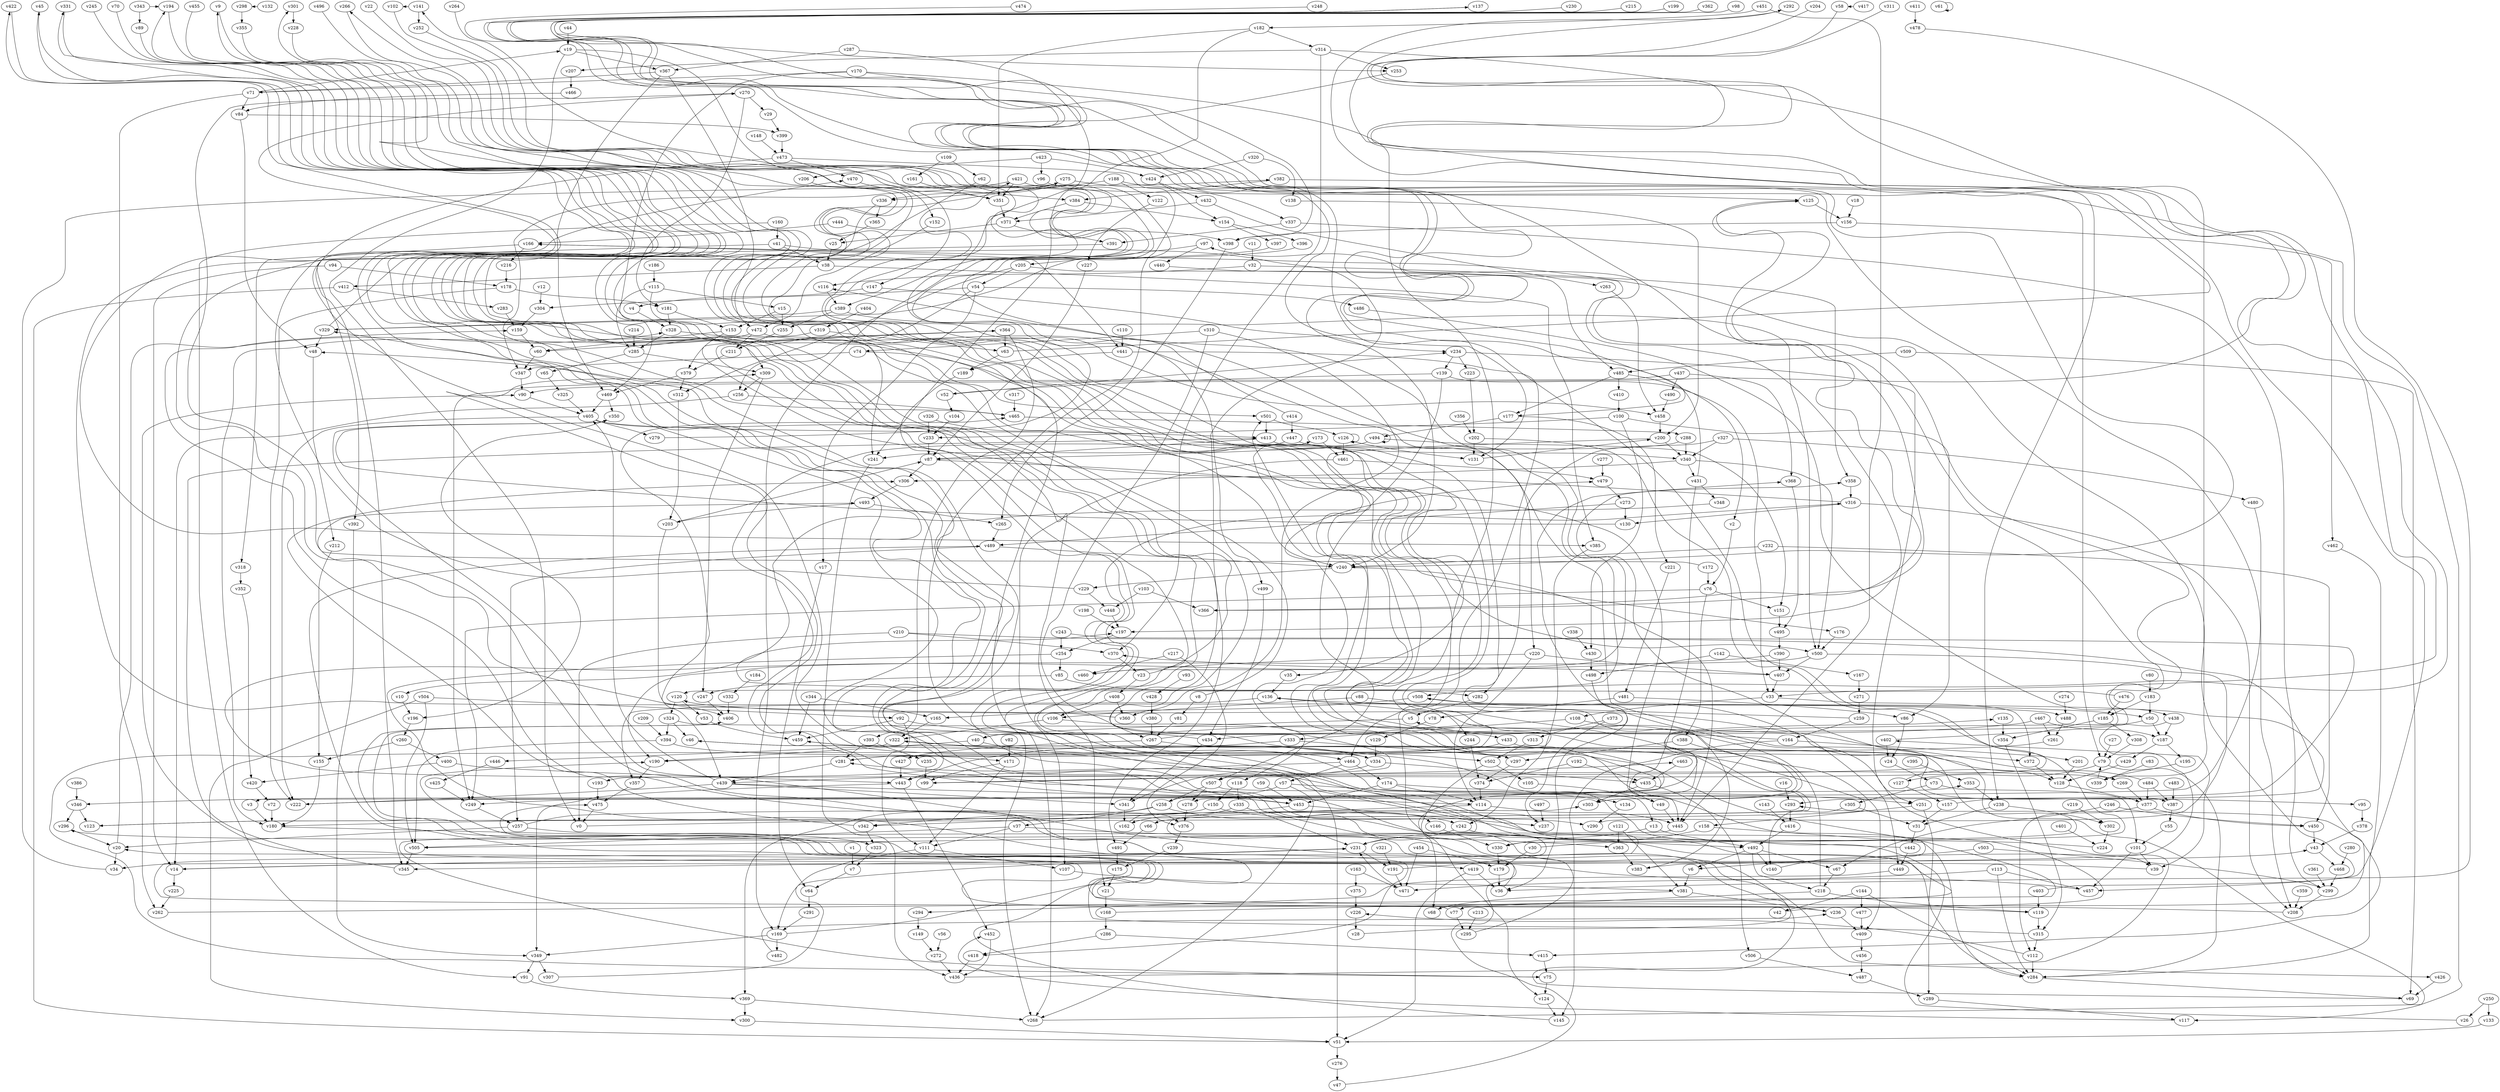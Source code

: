 // Benchmark game 751 - 510 vertices
// time_bound: 87
// targets: v438
digraph G {
    v0 [name="v0", player=0];
    v1 [name="v1", player=0];
    v2 [name="v2", player=1];
    v3 [name="v3", player=0];
    v4 [name="v4", player=1];
    v5 [name="v5", player=1];
    v6 [name="v6", player=0];
    v7 [name="v7", player=1];
    v8 [name="v8", player=0];
    v9 [name="v9", player=1];
    v10 [name="v10", player=1];
    v11 [name="v11", player=0];
    v12 [name="v12", player=1];
    v13 [name="v13", player=0];
    v14 [name="v14", player=0];
    v15 [name="v15", player=1];
    v16 [name="v16", player=1];
    v17 [name="v17", player=1];
    v18 [name="v18", player=0];
    v19 [name="v19", player=0];
    v20 [name="v20", player=0];
    v21 [name="v21", player=0];
    v22 [name="v22", player=1];
    v23 [name="v23", player=0];
    v24 [name="v24", player=1];
    v25 [name="v25", player=1];
    v26 [name="v26", player=0];
    v27 [name="v27", player=1];
    v28 [name="v28", player=1];
    v29 [name="v29", player=1];
    v30 [name="v30", player=0];
    v31 [name="v31", player=0];
    v32 [name="v32", player=0];
    v33 [name="v33", player=0];
    v34 [name="v34", player=1];
    v35 [name="v35", player=1];
    v36 [name="v36", player=0];
    v37 [name="v37", player=0];
    v38 [name="v38", player=1];
    v39 [name="v39", player=1];
    v40 [name="v40", player=1];
    v41 [name="v41", player=0];
    v42 [name="v42", player=0];
    v43 [name="v43", player=1];
    v44 [name="v44", player=0];
    v45 [name="v45", player=0];
    v46 [name="v46", player=1];
    v47 [name="v47", player=0];
    v48 [name="v48", player=1];
    v49 [name="v49", player=0];
    v50 [name="v50", player=0];
    v51 [name="v51", player=1];
    v52 [name="v52", player=0];
    v53 [name="v53", player=0];
    v54 [name="v54", player=0];
    v55 [name="v55", player=1];
    v56 [name="v56", player=1];
    v57 [name="v57", player=0];
    v58 [name="v58", player=0];
    v59 [name="v59", player=0];
    v60 [name="v60", player=0];
    v61 [name="v61", player=1];
    v62 [name="v62", player=1];
    v63 [name="v63", player=1];
    v64 [name="v64", player=0];
    v65 [name="v65", player=0];
    v66 [name="v66", player=1];
    v67 [name="v67", player=0];
    v68 [name="v68", player=0];
    v69 [name="v69", player=0];
    v70 [name="v70", player=0];
    v71 [name="v71", player=1];
    v72 [name="v72", player=1];
    v73 [name="v73", player=1];
    v74 [name="v74", player=0];
    v75 [name="v75", player=1];
    v76 [name="v76", player=1];
    v77 [name="v77", player=0];
    v78 [name="v78", player=0];
    v79 [name="v79", player=0];
    v80 [name="v80", player=1];
    v81 [name="v81", player=1];
    v82 [name="v82", player=0];
    v83 [name="v83", player=1];
    v84 [name="v84", player=0];
    v85 [name="v85", player=0];
    v86 [name="v86", player=1];
    v87 [name="v87", player=0];
    v88 [name="v88", player=0];
    v89 [name="v89", player=1];
    v90 [name="v90", player=1];
    v91 [name="v91", player=0];
    v92 [name="v92", player=1];
    v93 [name="v93", player=1];
    v94 [name="v94", player=1];
    v95 [name="v95", player=0];
    v96 [name="v96", player=0];
    v97 [name="v97", player=0];
    v98 [name="v98", player=0];
    v99 [name="v99", player=0];
    v100 [name="v100", player=0];
    v101 [name="v101", player=1];
    v102 [name="v102", player=0];
    v103 [name="v103", player=0];
    v104 [name="v104", player=0];
    v105 [name="v105", player=0];
    v106 [name="v106", player=1];
    v107 [name="v107", player=0];
    v108 [name="v108", player=1];
    v109 [name="v109", player=0];
    v110 [name="v110", player=0];
    v111 [name="v111", player=1];
    v112 [name="v112", player=1];
    v113 [name="v113", player=1];
    v114 [name="v114", player=0];
    v115 [name="v115", player=0];
    v116 [name="v116", player=1];
    v117 [name="v117", player=1];
    v118 [name="v118", player=1];
    v119 [name="v119", player=0];
    v120 [name="v120", player=0];
    v121 [name="v121", player=1];
    v122 [name="v122", player=0];
    v123 [name="v123", player=1];
    v124 [name="v124", player=1];
    v125 [name="v125", player=1];
    v126 [name="v126", player=0];
    v127 [name="v127", player=1];
    v128 [name="v128", player=0];
    v129 [name="v129", player=0];
    v130 [name="v130", player=0];
    v131 [name="v131", player=0];
    v132 [name="v132", player=0];
    v133 [name="v133", player=0];
    v134 [name="v134", player=1];
    v135 [name="v135", player=0];
    v136 [name="v136", player=0];
    v137 [name="v137", player=0];
    v138 [name="v138", player=0];
    v139 [name="v139", player=0];
    v140 [name="v140", player=1];
    v141 [name="v141", player=1];
    v142 [name="v142", player=0];
    v143 [name="v143", player=1];
    v144 [name="v144", player=0];
    v145 [name="v145", player=1];
    v146 [name="v146", player=1];
    v147 [name="v147", player=0];
    v148 [name="v148", player=0];
    v149 [name="v149", player=1];
    v150 [name="v150", player=0];
    v151 [name="v151", player=1];
    v152 [name="v152", player=0];
    v153 [name="v153", player=1];
    v154 [name="v154", player=1];
    v155 [name="v155", player=1];
    v156 [name="v156", player=1];
    v157 [name="v157", player=1];
    v158 [name="v158", player=1];
    v159 [name="v159", player=1];
    v160 [name="v160", player=1];
    v161 [name="v161", player=1];
    v162 [name="v162", player=1];
    v163 [name="v163", player=1];
    v164 [name="v164", player=1];
    v165 [name="v165", player=1];
    v166 [name="v166", player=0];
    v167 [name="v167", player=1];
    v168 [name="v168", player=1];
    v169 [name="v169", player=0];
    v170 [name="v170", player=1];
    v171 [name="v171", player=0];
    v172 [name="v172", player=0];
    v173 [name="v173", player=0];
    v174 [name="v174", player=1];
    v175 [name="v175", player=1];
    v176 [name="v176", player=0];
    v177 [name="v177", player=1];
    v178 [name="v178", player=1];
    v179 [name="v179", player=0];
    v180 [name="v180", player=0];
    v181 [name="v181", player=0];
    v182 [name="v182", player=1];
    v183 [name="v183", player=1];
    v184 [name="v184", player=1];
    v185 [name="v185", player=0];
    v186 [name="v186", player=0];
    v187 [name="v187", player=1];
    v188 [name="v188", player=1];
    v189 [name="v189", player=0];
    v190 [name="v190", player=0];
    v191 [name="v191", player=0];
    v192 [name="v192", player=1];
    v193 [name="v193", player=1];
    v194 [name="v194", player=0];
    v195 [name="v195", player=1];
    v196 [name="v196", player=0];
    v197 [name="v197", player=1];
    v198 [name="v198", player=1];
    v199 [name="v199", player=1];
    v200 [name="v200", player=0];
    v201 [name="v201", player=1];
    v202 [name="v202", player=1];
    v203 [name="v203", player=0];
    v204 [name="v204", player=0];
    v205 [name="v205", player=1];
    v206 [name="v206", player=0];
    v207 [name="v207", player=0];
    v208 [name="v208", player=1];
    v209 [name="v209", player=1];
    v210 [name="v210", player=0];
    v211 [name="v211", player=1];
    v212 [name="v212", player=0];
    v213 [name="v213", player=1];
    v214 [name="v214", player=1];
    v215 [name="v215", player=0];
    v216 [name="v216", player=0];
    v217 [name="v217", player=0];
    v218 [name="v218", player=0];
    v219 [name="v219", player=1];
    v220 [name="v220", player=1];
    v221 [name="v221", player=1];
    v222 [name="v222", player=1];
    v223 [name="v223", player=0];
    v224 [name="v224", player=1];
    v225 [name="v225", player=0];
    v226 [name="v226", player=0];
    v227 [name="v227", player=1];
    v228 [name="v228", player=0];
    v229 [name="v229", player=0];
    v230 [name="v230", player=1];
    v231 [name="v231", player=1];
    v232 [name="v232", player=0];
    v233 [name="v233", player=1];
    v234 [name="v234", player=1];
    v235 [name="v235", player=0];
    v236 [name="v236", player=0];
    v237 [name="v237", player=1];
    v238 [name="v238", player=0];
    v239 [name="v239", player=1];
    v240 [name="v240", player=0];
    v241 [name="v241", player=0];
    v242 [name="v242", player=0];
    v243 [name="v243", player=1];
    v244 [name="v244", player=1];
    v245 [name="v245", player=0];
    v246 [name="v246", player=0];
    v247 [name="v247", player=0];
    v248 [name="v248", player=0];
    v249 [name="v249", player=0];
    v250 [name="v250", player=1];
    v251 [name="v251", player=1];
    v252 [name="v252", player=1];
    v253 [name="v253", player=1];
    v254 [name="v254", player=1];
    v255 [name="v255", player=0];
    v256 [name="v256", player=1];
    v257 [name="v257", player=1];
    v258 [name="v258", player=0];
    v259 [name="v259", player=1];
    v260 [name="v260", player=0];
    v261 [name="v261", player=0];
    v262 [name="v262", player=1];
    v263 [name="v263", player=1];
    v264 [name="v264", player=1];
    v265 [name="v265", player=1];
    v266 [name="v266", player=0];
    v267 [name="v267", player=1];
    v268 [name="v268", player=0];
    v269 [name="v269", player=0];
    v270 [name="v270", player=1];
    v271 [name="v271", player=1];
    v272 [name="v272", player=1];
    v273 [name="v273", player=0];
    v274 [name="v274", player=0];
    v275 [name="v275", player=0];
    v276 [name="v276", player=1];
    v277 [name="v277", player=1];
    v278 [name="v278", player=0];
    v279 [name="v279", player=1];
    v280 [name="v280", player=0];
    v281 [name="v281", player=0];
    v282 [name="v282", player=1];
    v283 [name="v283", player=1];
    v284 [name="v284", player=1];
    v285 [name="v285", player=0];
    v286 [name="v286", player=0];
    v287 [name="v287", player=1];
    v288 [name="v288", player=0];
    v289 [name="v289", player=0];
    v290 [name="v290", player=0];
    v291 [name="v291", player=1];
    v292 [name="v292", player=1];
    v293 [name="v293", player=1];
    v294 [name="v294", player=1];
    v295 [name="v295", player=0];
    v296 [name="v296", player=0];
    v297 [name="v297", player=1];
    v298 [name="v298", player=0];
    v299 [name="v299", player=1];
    v300 [name="v300", player=1];
    v301 [name="v301", player=0];
    v302 [name="v302", player=1];
    v303 [name="v303", player=0];
    v304 [name="v304", player=1];
    v305 [name="v305", player=0];
    v306 [name="v306", player=1];
    v307 [name="v307", player=1];
    v308 [name="v308", player=0];
    v309 [name="v309", player=1];
    v310 [name="v310", player=0];
    v311 [name="v311", player=1];
    v312 [name="v312", player=0];
    v313 [name="v313", player=1];
    v314 [name="v314", player=0];
    v315 [name="v315", player=1];
    v316 [name="v316", player=1];
    v317 [name="v317", player=0];
    v318 [name="v318", player=1];
    v319 [name="v319", player=1];
    v320 [name="v320", player=0];
    v321 [name="v321", player=1];
    v322 [name="v322", player=1];
    v323 [name="v323", player=1];
    v324 [name="v324", player=0];
    v325 [name="v325", player=1];
    v326 [name="v326", player=0];
    v327 [name="v327", player=1];
    v328 [name="v328", player=1];
    v329 [name="v329", player=1];
    v330 [name="v330", player=1];
    v331 [name="v331", player=1];
    v332 [name="v332", player=0];
    v333 [name="v333", player=0];
    v334 [name="v334", player=1];
    v335 [name="v335", player=1];
    v336 [name="v336", player=1];
    v337 [name="v337", player=0];
    v338 [name="v338", player=1];
    v339 [name="v339", player=1];
    v340 [name="v340", player=0];
    v341 [name="v341", player=0];
    v342 [name="v342", player=1];
    v343 [name="v343", player=0];
    v344 [name="v344", player=1];
    v345 [name="v345", player=0];
    v346 [name="v346", player=0];
    v347 [name="v347", player=1];
    v348 [name="v348", player=0];
    v349 [name="v349", player=1];
    v350 [name="v350", player=1];
    v351 [name="v351", player=1];
    v352 [name="v352", player=1];
    v353 [name="v353", player=0];
    v354 [name="v354", player=1];
    v355 [name="v355", player=0];
    v356 [name="v356", player=1];
    v357 [name="v357", player=1];
    v358 [name="v358", player=1];
    v359 [name="v359", player=1];
    v360 [name="v360", player=1];
    v361 [name="v361", player=1];
    v362 [name="v362", player=0];
    v363 [name="v363", player=1];
    v364 [name="v364", player=0];
    v365 [name="v365", player=1];
    v366 [name="v366", player=0];
    v367 [name="v367", player=0];
    v368 [name="v368", player=1];
    v369 [name="v369", player=1];
    v370 [name="v370", player=0];
    v371 [name="v371", player=0];
    v372 [name="v372", player=1];
    v373 [name="v373", player=1];
    v374 [name="v374", player=0];
    v375 [name="v375", player=1];
    v376 [name="v376", player=1];
    v377 [name="v377", player=0];
    v378 [name="v378", player=0];
    v379 [name="v379", player=1];
    v380 [name="v380", player=0];
    v381 [name="v381", player=0];
    v382 [name="v382", player=0];
    v383 [name="v383", player=1];
    v384 [name="v384", player=1];
    v385 [name="v385", player=0];
    v386 [name="v386", player=0];
    v387 [name="v387", player=0];
    v388 [name="v388", player=0];
    v389 [name="v389", player=1];
    v390 [name="v390", player=0];
    v391 [name="v391", player=0];
    v392 [name="v392", player=1];
    v393 [name="v393", player=0];
    v394 [name="v394", player=0];
    v395 [name="v395", player=0];
    v396 [name="v396", player=0];
    v397 [name="v397", player=1];
    v398 [name="v398", player=0];
    v399 [name="v399", player=1];
    v400 [name="v400", player=1];
    v401 [name="v401", player=0];
    v402 [name="v402", player=1];
    v403 [name="v403", player=0];
    v404 [name="v404", player=1];
    v405 [name="v405", player=0];
    v406 [name="v406", player=1];
    v407 [name="v407", player=0];
    v408 [name="v408", player=1];
    v409 [name="v409", player=1];
    v410 [name="v410", player=1];
    v411 [name="v411", player=1];
    v412 [name="v412", player=1];
    v413 [name="v413", player=1];
    v414 [name="v414", player=0];
    v415 [name="v415", player=0];
    v416 [name="v416", player=0];
    v417 [name="v417", player=1];
    v418 [name="v418", player=0];
    v419 [name="v419", player=1];
    v420 [name="v420", player=1];
    v421 [name="v421", player=1];
    v422 [name="v422", player=1];
    v423 [name="v423", player=0];
    v424 [name="v424", player=0];
    v425 [name="v425", player=1];
    v426 [name="v426", player=1];
    v427 [name="v427", player=1];
    v428 [name="v428", player=0];
    v429 [name="v429", player=1];
    v430 [name="v430", player=1];
    v431 [name="v431", player=0];
    v432 [name="v432", player=1];
    v433 [name="v433", player=0];
    v434 [name="v434", player=1];
    v435 [name="v435", player=0];
    v436 [name="v436", player=0];
    v437 [name="v437", player=1];
    v438 [name="v438", player=1, target=1];
    v439 [name="v439", player=0];
    v440 [name="v440", player=1];
    v441 [name="v441", player=0];
    v442 [name="v442", player=0];
    v443 [name="v443", player=1];
    v444 [name="v444", player=1];
    v445 [name="v445", player=0];
    v446 [name="v446", player=0];
    v447 [name="v447", player=1];
    v448 [name="v448", player=1];
    v449 [name="v449", player=0];
    v450 [name="v450", player=0];
    v451 [name="v451", player=0];
    v452 [name="v452", player=1];
    v453 [name="v453", player=1];
    v454 [name="v454", player=0];
    v455 [name="v455", player=1];
    v456 [name="v456", player=1];
    v457 [name="v457", player=0];
    v458 [name="v458", player=1];
    v459 [name="v459", player=1];
    v460 [name="v460", player=0];
    v461 [name="v461", player=1];
    v462 [name="v462", player=0];
    v463 [name="v463", player=1];
    v464 [name="v464", player=1];
    v465 [name="v465", player=0];
    v466 [name="v466", player=1];
    v467 [name="v467", player=0];
    v468 [name="v468", player=1];
    v469 [name="v469", player=0];
    v470 [name="v470", player=1];
    v471 [name="v471", player=1];
    v472 [name="v472", player=1];
    v473 [name="v473", player=0];
    v474 [name="v474", player=1];
    v475 [name="v475", player=0];
    v476 [name="v476", player=1];
    v477 [name="v477", player=0];
    v478 [name="v478", player=1];
    v479 [name="v479", player=0];
    v480 [name="v480", player=0];
    v481 [name="v481", player=1];
    v482 [name="v482", player=0];
    v483 [name="v483", player=0];
    v484 [name="v484", player=1];
    v485 [name="v485", player=1];
    v486 [name="v486", player=1];
    v487 [name="v487", player=1];
    v488 [name="v488", player=1];
    v489 [name="v489", player=1];
    v490 [name="v490", player=1];
    v491 [name="v491", player=0];
    v492 [name="v492", player=1];
    v493 [name="v493", player=1];
    v494 [name="v494", player=0];
    v495 [name="v495", player=1];
    v496 [name="v496", player=0];
    v497 [name="v497", player=1];
    v498 [name="v498", player=0];
    v499 [name="v499", player=1];
    v500 [name="v500", player=0];
    v501 [name="v501", player=1];
    v502 [name="v502", player=0];
    v503 [name="v503", player=0];
    v504 [name="v504", player=1];
    v505 [name="v505", player=1];
    v506 [name="v506", player=0];
    v507 [name="v507", player=1];
    v508 [name="v508", player=0];
    v509 [name="v509", player=1];

    v0 -> v459 [constraint="t < 15"];
    v1 -> v7;
    v2 -> v76;
    v3 -> v180;
    v4 -> v328;
    v5 -> v40;
    v6 -> v381;
    v7 -> v64;
    v8 -> v9 [constraint="t < 9"];
    v9 -> v240 [constraint="t mod 4 == 1"];
    v10 -> v196;
    v11 -> v32;
    v12 -> v304;
    v13 -> v492;
    v14 -> v231 [constraint="t mod 2 == 0"];
    v15 -> v255;
    v16 -> v293;
    v17 -> v64;
    v18 -> v156;
    v19 -> v0;
    v20 -> v34;
    v21 -> v168;
    v22 -> v458 [constraint="t mod 5 == 1"];
    v23 -> v194 [constraint="t >= 5"];
    v24 -> v73;
    v25 -> v38;
    v26 -> v322 [constraint="t >= 4"];
    v27 -> v79;
    v28 -> v331 [constraint="t < 5"];
    v29 -> v399;
    v30 -> v46 [constraint="t < 11"];
    v31 -> v442;
    v32 -> v358;
    v33 -> v108;
    v34 -> v382 [constraint="t mod 5 == 4"];
    v35 -> v136;
    v36 -> v270 [constraint="t mod 4 == 2"];
    v37 -> v505;
    v38 -> v385;
    v39 -> v90 [constraint="t >= 1"];
    v40 -> v464;
    v41 -> v491;
    v42 -> v296 [constraint="t mod 4 == 3"];
    v43 -> v468;
    v44 -> v19;
    v45 -> v426 [constraint="t mod 3 == 1"];
    v46 -> v443 [constraint="t >= 4"];
    v47 -> v350 [constraint="t mod 3 == 0"];
    v48 -> v212;
    v49 -> v445;
    v50 -> v278 [constraint="t mod 4 == 1"];
    v51 -> v276;
    v52 -> v104;
    v53 -> v459;
    v54 -> v486;
    v55 -> v101;
    v56 -> v272;
    v57 -> v258;
    v58 -> v90 [constraint="t >= 5"];
    v59 -> v453;
    v60 -> v347;
    v61 -> v61;
    v62 -> v35 [constraint="t mod 2 == 0"];
    v63 -> v292 [constraint="t < 11"];
    v64 -> v291;
    v65 -> v325;
    v66 -> v491;
    v67 -> v218;
    v68 -> v293 [constraint="t mod 5 == 1"];
    v69 -> v422 [constraint="t mod 5 == 1"];
    v70 -> v95 [constraint="t mod 5 == 0"];
    v71 -> v84;
    v72 -> v180;
    v73 -> v305;
    v74 -> v347;
    v75 -> v124;
    v76 -> v151;
    v77 -> v20 [constraint="t mod 3 == 2"];
    v78 -> v129;
    v79 -> v284;
    v80 -> v183;
    v81 -> v267;
    v82 -> v171;
    v83 -> v339;
    v84 -> v399;
    v85 -> v282;
    v86 -> v24;
    v87 -> v49;
    v88 -> v244;
    v89 -> v502 [constraint="t >= 2"];
    v90 -> v405;
    v91 -> v369;
    v92 -> v111;
    v93 -> v428;
    v94 -> v14;
    v95 -> v378;
    v96 -> v329 [constraint="t >= 2"];
    v97 -> v440;
    v98 -> v240 [constraint="t < 5"];
    v99 -> v463 [constraint="t >= 1"];
    v100 -> v430;
    v101 -> v39;
    v102 -> v389 [constraint="t < 5"];
    v103 -> v448;
    v104 -> v233;
    v105 -> v49;
    v106 -> v322;
    v107 -> v381 [constraint="t < 12"];
    v108 -> v333;
    v109 -> v161;
    v110 -> v441;
    v111 -> v107;
    v112 -> v226 [constraint="t mod 3 == 0"];
    v113 -> v457;
    v114 -> v66;
    v115 -> v190 [constraint="t >= 1"];
    v116 -> v389;
    v117 -> v452 [constraint="t < 5"];
    v118 -> v150;
    v119 -> v315;
    v120 -> v324;
    v121 -> v363;
    v122 -> v227;
    v123 -> v135 [constraint="t mod 2 == 0"];
    v124 -> v145;
    v125 -> v156;
    v126 -> v131;
    v127 -> v128 [constraint="t < 14"];
    v128 -> v377;
    v129 -> v334;
    v130 -> v350 [constraint="t < 15"];
    v131 -> v200 [constraint="t >= 4"];
    v132 -> v298 [constraint="t mod 4 == 3"];
    v133 -> v51;
    v134 -> v290;
    v135 -> v354;
    v136 -> v357;
    v137 -> v234 [constraint="t < 11"];
    v138 -> v200;
    v139 -> v33;
    v140 -> v39 [constraint="t >= 4"];
    v141 -> v102 [constraint="t < 8"];
    v142 -> v498;
    v143 -> v416;
    v144 -> v477;
    v145 -> v190 [constraint="t >= 5"];
    v146 -> v330;
    v147 -> v240;
    v148 -> v473;
    v149 -> v272;
    v150 -> v369;
    v151 -> v495;
    v152 -> v472;
    v153 -> v60 [constraint="t >= 4"];
    v154 -> v396;
    v155 -> v180;
    v156 -> v462;
    v157 -> v508 [constraint="t mod 4 == 2"];
    v158 -> v231;
    v159 -> v60;
    v160 -> v41;
    v161 -> v351;
    v162 -> v146 [constraint="t < 12"];
    v163 -> v471;
    v164 -> v275 [constraint="t < 11"];
    v165 -> v322;
    v166 -> v441;
    v167 -> v271;
    v168 -> v281 [constraint="t >= 4"];
    v169 -> v489 [constraint="t < 8"];
    v170 -> v71;
    v171 -> v99;
    v172 -> v493 [constraint="t >= 2"];
    v173 -> v461;
    v174 -> v114;
    v175 -> v21;
    v176 -> v500;
    v177 -> v221;
    v178 -> v222;
    v179 -> v36;
    v180 -> v419 [constraint="t mod 3 == 2"];
    v181 -> v328;
    v182 -> v241;
    v183 -> v50;
    v184 -> v332;
    v185 -> v354;
    v186 -> v115;
    v187 -> v429;
    v188 -> v336;
    v189 -> v505 [constraint="t >= 2"];
    v190 -> v357;
    v191 -> v353 [constraint="t < 6"];
    v192 -> v435;
    v193 -> v475;
    v194 -> v99 [constraint="t mod 3 == 0"];
    v195 -> v339;
    v196 -> v260;
    v197 -> v254;
    v198 -> v197;
    v199 -> v253 [constraint="t >= 4"];
    v200 -> v3 [constraint="t mod 3 == 0"];
    v201 -> v128;
    v202 -> v330 [constraint="t mod 2 == 1"];
    v203 -> v439;
    v204 -> v33 [constraint="t mod 2 == 1"];
    v205 -> v312;
    v206 -> v152;
    v207 -> v466;
    v208 -> v231 [constraint="t < 12"];
    v209 -> v394;
    v210 -> v415 [constraint="t mod 5 == 4"];
    v211 -> v379;
    v212 -> v155;
    v213 -> v295;
    v214 -> v285;
    v215 -> v366 [constraint="t mod 5 == 2"];
    v216 -> v178;
    v217 -> v376;
    v218 -> v5;
    v219 -> v302;
    v220 -> v460;
    v221 -> v481;
    v222 -> v173 [constraint="t >= 3"];
    v223 -> v202;
    v224 -> v329 [constraint="t < 15"];
    v225 -> v262;
    v226 -> v28;
    v227 -> v87;
    v228 -> v176 [constraint="t >= 5"];
    v229 -> v470 [constraint="t >= 3"];
    v230 -> v177 [constraint="t < 6"];
    v231 -> v191;
    v232 -> v240;
    v233 -> v87;
    v234 -> v223;
    v235 -> v99;
    v236 -> v475 [constraint="t mod 4 == 2"];
    v237 -> v342 [constraint="t < 15"];
    v238 -> v31;
    v239 -> v175;
    v240 -> v229;
    v241 -> v436;
    v242 -> v231;
    v243 -> v293 [constraint="t >= 5"];
    v244 -> v374;
    v245 -> v345 [constraint="t mod 2 == 1"];
    v246 -> v450;
    v247 -> v406;
    v248 -> v507 [constraint="t < 11"];
    v249 -> v257;
    v250 -> v26;
    v251 -> v158 [constraint="t >= 4"];
    v252 -> v387 [constraint="t >= 1"];
    v253 -> v125 [constraint="t mod 3 == 2"];
    v254 -> v418 [constraint="t >= 5"];
    v255 -> v211;
    v256 -> v465;
    v257 -> v376 [constraint="t >= 5"];
    v258 -> v242;
    v259 -> v301 [constraint="t >= 1"];
    v260 -> v400;
    v261 -> v75 [constraint="t >= 1"];
    v262 -> v501 [constraint="t mod 3 == 0"];
    v263 -> v458;
    v264 -> v120 [constraint="t < 11"];
    v265 -> v489;
    v266 -> v384 [constraint="t >= 3"];
    v267 -> v125 [constraint="t >= 3"];
    v268 -> v358 [constraint="t mod 4 == 2"];
    v269 -> v377;
    v270 -> v181;
    v271 -> v259;
    v272 -> v436;
    v273 -> v489 [constraint="t < 12"];
    v274 -> v488;
    v275 -> v336;
    v276 -> v47;
    v277 -> v479;
    v278 -> v376;
    v279 -> v266 [constraint="t >= 5"];
    v280 -> v468;
    v281 -> v136 [constraint="t >= 5"];
    v282 -> v5;
    v283 -> v159;
    v284 -> v69;
    v285 -> v309;
    v286 -> v418;
    v287 -> v169;
    v288 -> v453 [constraint="t >= 5"];
    v289 -> v117;
    v290 -> v402 [constraint="t mod 5 == 4"];
    v291 -> v169;
    v292 -> v457 [constraint="t < 5"];
    v293 -> v416;
    v294 -> v149;
    v295 -> v303 [constraint="t mod 5 == 3"];
    v296 -> v20;
    v297 -> v374;
    v298 -> v355;
    v299 -> v208;
    v300 -> v51;
    v301 -> v228;
    v302 -> v224;
    v303 -> v421 [constraint="t < 5"];
    v304 -> v159;
    v305 -> v31;
    v306 -> v493;
    v307 -> v43 [constraint="t >= 1"];
    v308 -> v79;
    v309 -> v256;
    v310 -> v360;
    v311 -> v508 [constraint="t >= 4"];
    v312 -> v203;
    v313 -> v502;
    v314 -> v370;
    v315 -> v406 [constraint="t < 9"];
    v316 -> v364 [constraint="t >= 3"];
    v317 -> v465;
    v318 -> v352;
    v319 -> v60;
    v320 -> v424;
    v321 -> v191;
    v322 -> v446;
    v323 -> v7;
    v324 -> v269 [constraint="t < 6"];
    v325 -> v405;
    v326 -> v346 [constraint="t >= 4"];
    v327 -> v282;
    v328 -> v241;
    v329 -> v45 [constraint="t >= 5"];
    v330 -> v179;
    v331 -> v465 [constraint="t >= 2"];
    v332 -> v406;
    v333 -> v297;
    v334 -> v270 [constraint="t >= 4"];
    v335 -> v162;
    v336 -> v500 [constraint="t mod 3 == 1"];
    v337 -> v299;
    v338 -> v430;
    v339 -> v79 [constraint="t >= 4"];
    v340 -> v500;
    v341 -> v162;
    v342 -> v306 [constraint="t < 9"];
    v343 -> v194 [constraint="t mod 2 == 1"];
    v344 -> v165;
    v345 -> v413 [constraint="t >= 1"];
    v346 -> v296;
    v347 -> v90;
    v348 -> v10 [constraint="t mod 4 == 0"];
    v349 -> v307;
    v350 -> v196 [constraint="t >= 5"];
    v351 -> v371;
    v352 -> v420;
    v353 -> v238;
    v354 -> v315;
    v355 -> v501 [constraint="t < 8"];
    v356 -> v202;
    v357 -> v475;
    v358 -> v316;
    v359 -> v208;
    v360 -> v465 [constraint="t mod 5 == 1"];
    v361 -> v299;
    v362 -> v249 [constraint="t < 15"];
    v363 -> v383;
    v364 -> v284 [constraint="t < 11"];
    v365 -> v25;
    v366 -> v97 [constraint="t mod 5 == 1"];
    v367 -> v469;
    v368 -> v495;
    v369 -> v300;
    v370 -> v23;
    v371 -> v391;
    v372 -> v128;
    v373 -> v237;
    v374 -> v114;
    v375 -> v226;
    v376 -> v239;
    v377 -> v450;
    v378 -> v43;
    v379 -> v312;
    v380 -> v267;
    v381 -> v236;
    v382 -> v384;
    v383 -> v479 [constraint="t < 11"];
    v384 -> v371;
    v385 -> v242;
    v386 -> v346;
    v387 -> v55;
    v388 -> v297;
    v389 -> v500;
    v390 -> v269 [constraint="t mod 2 == 1"];
    v391 -> v406 [constraint="t < 15"];
    v392 -> v349;
    v393 -> v235;
    v394 -> v171;
    v395 -> v353;
    v396 -> v488 [constraint="t >= 1"];
    v397 -> v385 [constraint="t < 9"];
    v398 -> v265;
    v399 -> v473;
    v400 -> v443;
    v401 -> v224;
    v402 -> v125 [constraint="t >= 1"];
    v403 -> v166 [constraint="t mod 3 == 0"];
    v404 -> v319;
    v405 -> v279;
    v406 -> v119 [constraint="t >= 1"];
    v407 -> v370 [constraint="t >= 1"];
    v408 -> v106;
    v409 -> v456;
    v410 -> v100;
    v411 -> v478;
    v412 -> v283;
    v413 -> v220;
    v414 -> v141 [constraint="t mod 2 == 0"];
    v415 -> v75;
    v416 -> v492;
    v417 -> v58 [constraint="t >= 2"];
    v418 -> v436;
    v419 -> v51;
    v420 -> v72;
    v421 -> v347;
    v422 -> v193 [constraint="t >= 2"];
    v423 -> v96;
    v424 -> v154;
    v425 -> v249;
    v426 -> v69;
    v427 -> v443;
    v428 -> v380;
    v429 -> v128;
    v430 -> v498;
    v431 -> v137 [constraint="t < 14"];
    v432 -> v263;
    v433 -> v281;
    v434 -> v48 [constraint="t < 13"];
    v435 -> v506;
    v436 -> v368 [constraint="t >= 3"];
    v437 -> v249;
    v438 -> v34 [constraint="t >= 5"];
    v439 -> v114 [constraint="t mod 4 == 1"];
    v440 -> v197 [constraint="t < 9"];
    v441 -> v189;
    v442 -> v316 [constraint="t mod 5 == 0"];
    v443 -> v452;
    v444 -> v166;
    v445 -> v75 [constraint="t mod 3 == 2"];
    v446 -> v425;
    v447 -> v241;
    v448 -> v197;
    v449 -> v294 [constraint="t mod 3 == 0"];
    v450 -> v43;
    v451 -> v182;
    v452 -> v436;
    v453 -> v309 [constraint="t >= 1"];
    v454 -> v471;
    v455 -> v309 [constraint="t < 15"];
    v456 -> v487;
    v457 -> v159 [constraint="t < 12"];
    v458 -> v200;
    v459 -> v303 [constraint="t mod 2 == 0"];
    v460 -> v116 [constraint="t mod 5 == 0"];
    v461 -> v107;
    v462 -> v284;
    v463 -> v435;
    v464 -> v57;
    v465 -> v288 [constraint="t >= 5"];
    v466 -> v84;
    v467 -> v261;
    v468 -> v299;
    v469 -> v405;
    v470 -> v351;
    v471 -> v231;
    v472 -> v180;
    v473 -> v470;
    v474 -> v131 [constraint="t < 5"];
    v475 -> v0;
    v476 -> v197 [constraint="t < 7"];
    v477 -> v409;
    v478 -> v36 [constraint="t >= 4"];
    v479 -> v273;
    v480 -> v208;
    v481 -> v86;
    v482 -> v236 [constraint="t >= 3"];
    v483 -> v387;
    v484 -> v120 [constraint="t < 10"];
    v485 -> v2;
    v486 -> v438 [constraint="t < 11"];
    v487 -> v289;
    v488 -> v261;
    v489 -> v257;
    v490 -> v458;
    v491 -> v175;
    v492 -> v140;
    v493 -> v203;
    v494 -> v151;
    v495 -> v390;
    v496 -> v123 [constraint="t mod 4 == 2"];
    v497 -> v237;
    v498 -> v40 [constraint="t < 6"];
    v499 -> v434;
    v500 -> v39;
    v501 -> v413;
    v502 -> v105;
    v503 -> v6;
    v504 -> v300;
    v505 -> v345;
    v506 -> v487;
    v507 -> v258;
    v508 -> v165;
    v509 -> v69;
    v257 -> v323;
    v382 -> v117;
    v220 -> v407;
    v305 -> v140;
    v79 -> v127;
    v115 -> v15;
    v52 -> v234;
    v114 -> v445;
    v329 -> v48;
    v71 -> v19;
    v109 -> v62;
    v421 -> v351;
    v171 -> v111;
    v202 -> v131;
    v364 -> v393;
    v285 -> v65;
    v259 -> v164;
    v170 -> v469;
    v369 -> v268;
    v15 -> v153;
    v200 -> v340;
    v118 -> v335;
    v333 -> v443;
    v501 -> v126;
    v77 -> v295;
    v439 -> v222;
    v57 -> v134;
    v461 -> v479;
    v467 -> v187;
    v106 -> v118;
    v120 -> v53;
    v315 -> v112;
    v453 -> v237;
    v364 -> v63;
    v467 -> v434;
    v258 -> v37;
    v472 -> v499;
    v188 -> v238;
    v136 -> v50;
    v63 -> v189;
    v405 -> v413;
    v205 -> v485;
    v500 -> v190;
    v38 -> v412;
    v367 -> v71;
    v37 -> v111;
    v14 -> v225;
    v324 -> v46;
    v54 -> v17;
    v139 -> v52;
    v242 -> v492;
    v287 -> v367;
    v41 -> v38;
    v275 -> v337;
    v103 -> v366;
    v407 -> v33;
    v84 -> v48;
    v170 -> v464;
    v229 -> v448;
    v236 -> v409;
    v85 -> v247;
    v476 -> v185;
    v181 -> v153;
    v115 -> v285;
    v234 -> v251;
    v270 -> v29;
    v258 -> v180;
    v434 -> v341;
    v73 -> v101;
    v147 -> v4;
    v54 -> v256;
    v166 -> v318;
    v142 -> v167;
    v442 -> v449;
    v507 -> v278;
    v218 -> v119;
    v431 -> v348;
    v327 -> v340;
    v144 -> v284;
    v405 -> v21;
    v113 -> v471;
    v453 -> v342;
    v423 -> v206;
    v414 -> v447;
    v163 -> v375;
    v139 -> v507;
    v408 -> v360;
    v210 -> v370;
    v203 -> v87;
    v188 -> v122;
    v334 -> v341;
    v344 -> v459;
    v250 -> v133;
    v57 -> v268;
    v384 -> v154;
    v168 -> v286;
    v447 -> v340;
    v326 -> v233;
    v141 -> v252;
    v437 -> v490;
    v182 -> v351;
    v231 -> v14;
    v388 -> v409;
    v281 -> v439;
    v243 -> v254;
    v100 -> v233;
    v492 -> v218;
    v484 -> v377;
    v267 -> v427;
    v88 -> v106;
    v327 -> v480;
    v316 -> v208;
    v74 -> v268;
    v121 -> v381;
    v431 -> v445;
    v232 -> v450;
    v314 -> v339;
    v503 -> v299;
    v421 -> v79;
    v346 -> v123;
    v322 -> v51;
    v328 -> v285;
    v286 -> v415;
    v340 -> v431;
    v183 -> v185;
    v113 -> v284;
    v19 -> v367;
    v394 -> v505;
    v502 -> v68;
    v177 -> v494;
    v37 -> v363;
    v320 -> v138;
    v413 -> v87;
    v402 -> v24;
    v33 -> v372;
    v485 -> v177;
    v174 -> v453;
    v41 -> v392;
    v30 -> v179;
    v437 -> v368;
    v50 -> v187;
    v405 -> v222;
    v381 -> v68;
    v443 -> v349;
    v310 -> v74;
    v493 -> v265;
    v94 -> v178;
    v335 -> v231;
    v464 -> v439;
    v500 -> v407;
    v178 -> v181;
    v309 -> v247;
    v260 -> v155;
    v101 -> v457;
    v390 -> v407;
    v87 -> v306;
    v8 -> v81;
    v403 -> v119;
    v108 -> v383;
    v76 -> v249;
    v451 -> v445;
    v310 -> v267;
    v334 -> v435;
    v158 -> v284;
    v316 -> v130;
    v23 -> v408;
    v494 -> v87;
    v373 -> v313;
    v92 -> v459;
    v164 -> v201;
    v174 -> v251;
    v435 -> v303;
    v185 -> v308;
    v433 -> v372;
    v507 -> v13;
    v20 -> v328;
    v54 -> v304;
    v112 -> v284;
    v217 -> v460;
    v153 -> v379;
    v504 -> v92;
    v340 -> v306;
    v337 -> v391;
    v472 -> v211;
    v191 -> v471;
    v166 -> v216;
    v444 -> v398;
    v192 -> v374;
    v504 -> v505;
    v464 -> v174;
    v273 -> v130;
    v156 -> v398;
    v126 -> v126;
    v218 -> v77;
    v164 -> v145;
    v349 -> v91;
    v267 -> v334;
    v324 -> v394;
    v343 -> v89;
    v319 -> v63;
    v100 -> v86;
    v238 -> v302;
    v220 -> v114;
    v13 -> v330;
    v389 -> v329;
    v485 -> v410;
    v76 -> v388;
    v97 -> v205;
    v439 -> v405;
    v377 -> v112;
    v157 -> v31;
    v314 -> v207;
    v342 -> v323;
    v379 -> v469;
    v484 -> v387;
    v169 -> v349;
    v169 -> v482;
    v473 -> v268;
    v336 -> v365;
    v441 -> v124;
    v246 -> v67;
    v251 -> v289;
    v494 -> v494;
    v210 -> v0;
    v205 -> v54;
    v182 -> v314;
    v126 -> v461;
    v170 -> v398;
    v424 -> v432;
    v412 -> v51;
    v432 -> v371;
    v150 -> v290;
    v92 -> v433;
    v314 -> v253;
    v489 -> v240;
    v240 -> v445;
    v172 -> v76;
    v509 -> v485;
    v154 -> v397;
    v469 -> v350;
    v234 -> v139;
    v71 -> v262;
    v492 -> v6;
    v492 -> v67;
    v187 -> v195;
    v160 -> v91;
    v371 -> v25;
    v19 -> v147;
    v423 -> v424;
    v393 -> v281;
    v508 -> v449;
    v111 -> v169;
    v144 -> v42;
    v439 -> v341;
    v127 -> v157;
    v473 -> v345;
    v254 -> v85;
    v367 -> v472;
    v481 -> v78;
    v256 -> v14;
    v419 -> v36;
    v32 -> v116;
    v40 -> v190;
    v288 -> v340;
    v400 -> v420;
    v454 -> v179;
    v438 -> v187;
    v498 -> v36;
    v389 -> v255;
    v257 -> v20;
}
